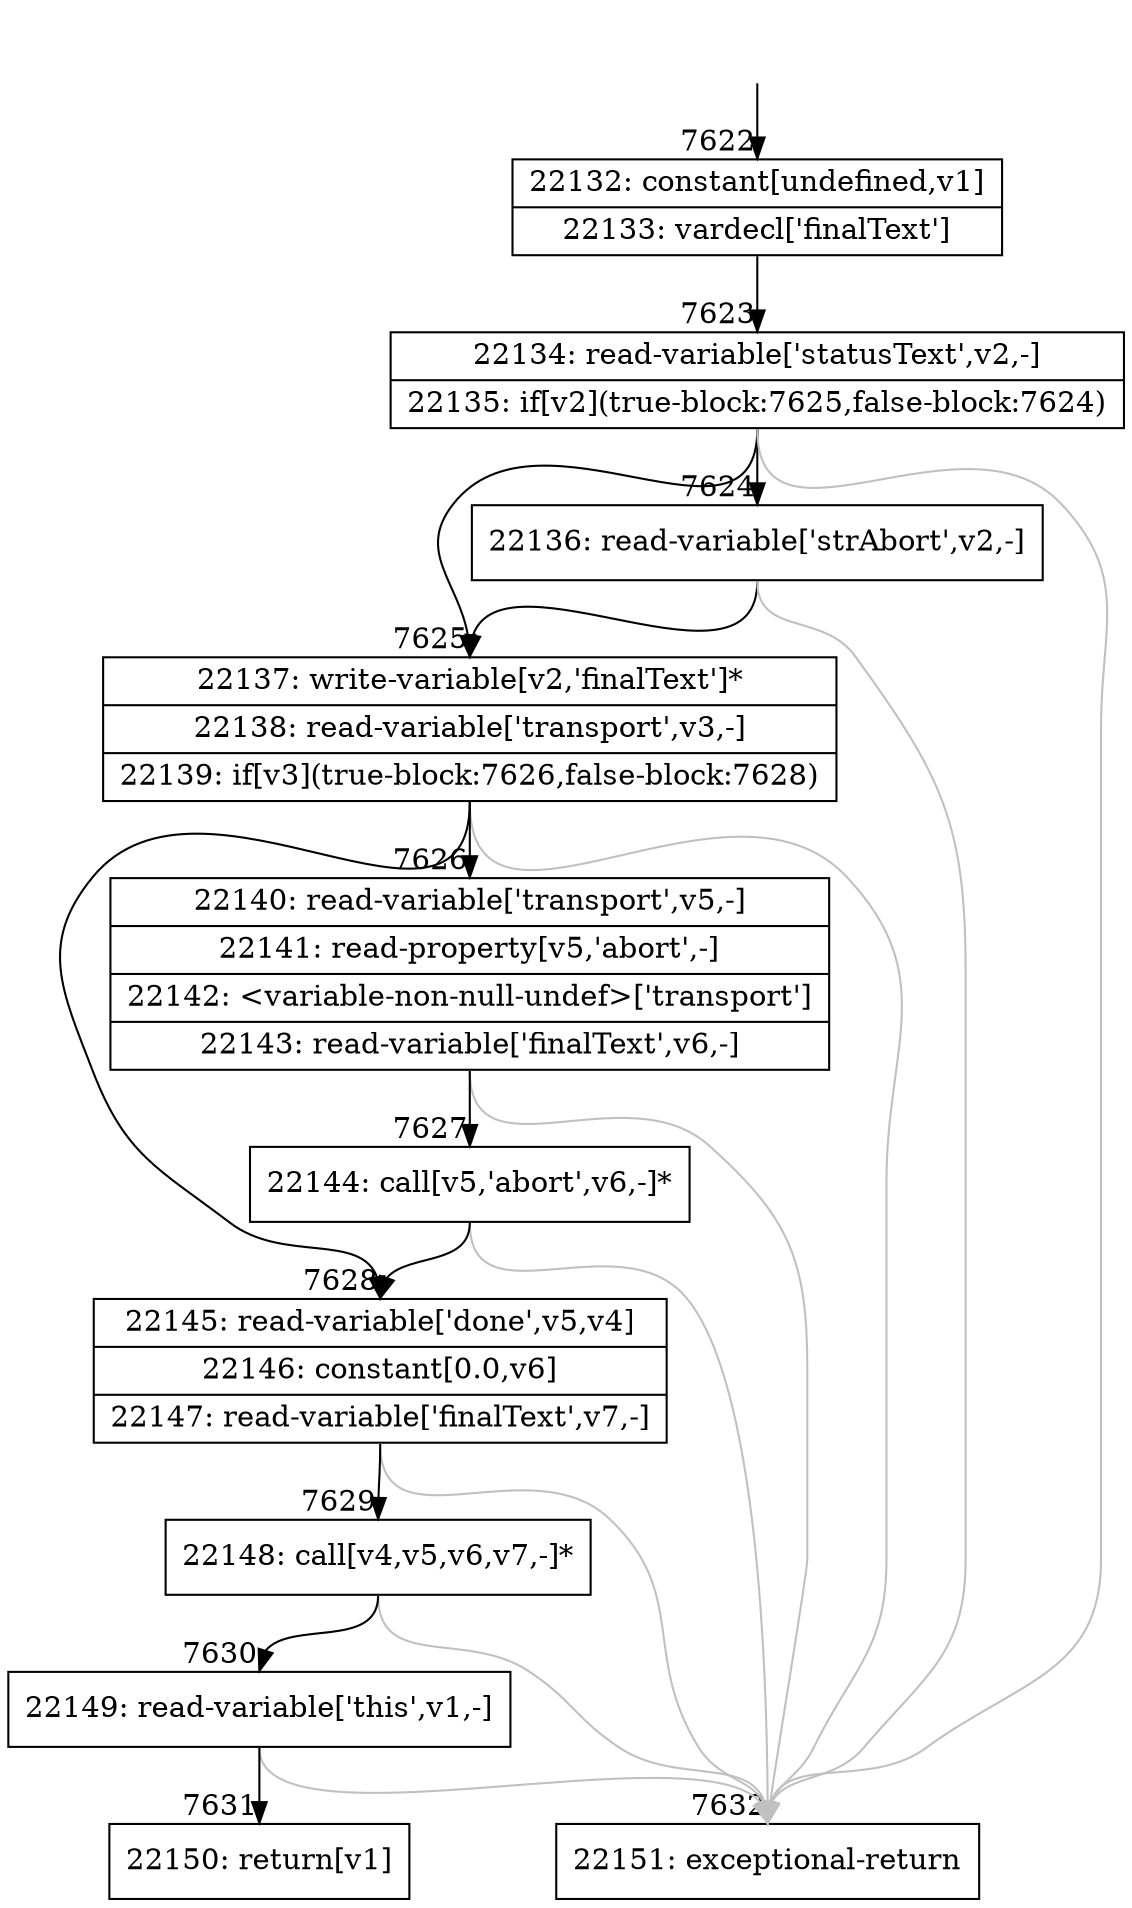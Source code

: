 digraph {
rankdir="TD"
BB_entry487[shape=none,label=""];
BB_entry487 -> BB7622 [tailport=s, headport=n, headlabel="    7622"]
BB7622 [shape=record label="{22132: constant[undefined,v1]|22133: vardecl['finalText']}" ] 
BB7622 -> BB7623 [tailport=s, headport=n, headlabel="      7623"]
BB7623 [shape=record label="{22134: read-variable['statusText',v2,-]|22135: if[v2](true-block:7625,false-block:7624)}" ] 
BB7623 -> BB7625 [tailport=s, headport=n, headlabel="      7625"]
BB7623 -> BB7624 [tailport=s, headport=n, headlabel="      7624"]
BB7623 -> BB7632 [tailport=s, headport=n, color=gray, headlabel="      7632"]
BB7624 [shape=record label="{22136: read-variable['strAbort',v2,-]}" ] 
BB7624 -> BB7625 [tailport=s, headport=n]
BB7624 -> BB7632 [tailport=s, headport=n, color=gray]
BB7625 [shape=record label="{22137: write-variable[v2,'finalText']*|22138: read-variable['transport',v3,-]|22139: if[v3](true-block:7626,false-block:7628)}" ] 
BB7625 -> BB7626 [tailport=s, headport=n, headlabel="      7626"]
BB7625 -> BB7628 [tailport=s, headport=n, headlabel="      7628"]
BB7625 -> BB7632 [tailport=s, headport=n, color=gray]
BB7626 [shape=record label="{22140: read-variable['transport',v5,-]|22141: read-property[v5,'abort',-]|22142: \<variable-non-null-undef\>['transport']|22143: read-variable['finalText',v6,-]}" ] 
BB7626 -> BB7627 [tailport=s, headport=n, headlabel="      7627"]
BB7626 -> BB7632 [tailport=s, headport=n, color=gray]
BB7627 [shape=record label="{22144: call[v5,'abort',v6,-]*}" ] 
BB7627 -> BB7628 [tailport=s, headport=n]
BB7627 -> BB7632 [tailport=s, headport=n, color=gray]
BB7628 [shape=record label="{22145: read-variable['done',v5,v4]|22146: constant[0.0,v6]|22147: read-variable['finalText',v7,-]}" ] 
BB7628 -> BB7629 [tailport=s, headport=n, headlabel="      7629"]
BB7628 -> BB7632 [tailport=s, headport=n, color=gray]
BB7629 [shape=record label="{22148: call[v4,v5,v6,v7,-]*}" ] 
BB7629 -> BB7630 [tailport=s, headport=n, headlabel="      7630"]
BB7629 -> BB7632 [tailport=s, headport=n, color=gray]
BB7630 [shape=record label="{22149: read-variable['this',v1,-]}" ] 
BB7630 -> BB7631 [tailport=s, headport=n, headlabel="      7631"]
BB7630 -> BB7632 [tailport=s, headport=n, color=gray]
BB7631 [shape=record label="{22150: return[v1]}" ] 
BB7632 [shape=record label="{22151: exceptional-return}" ] 
}
